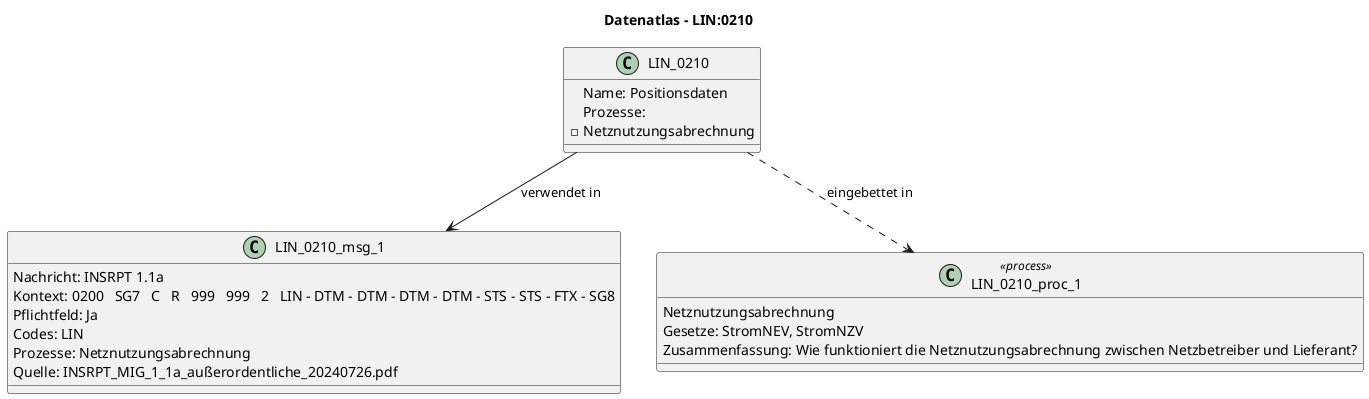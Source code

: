 @startuml
title Datenatlas – LIN:0210
class LIN_0210 {
  Name: Positionsdaten
  Prozesse:
    - Netznutzungsabrechnung
}
class LIN_0210_msg_1 {
  Nachricht: INSRPT 1.1a
  Kontext: 0200   SG7   C   R   999   999   2   LIN - DTM - DTM - DTM - DTM - STS - STS - FTX - SG8
  Pflichtfeld: Ja
  Codes: LIN
  Prozesse: Netznutzungsabrechnung
  Quelle: INSRPT_MIG_1_1a_außerordentliche_20240726.pdf
}
LIN_0210 --> LIN_0210_msg_1 : verwendet in
class LIN_0210_proc_1 <<process>> {
  Netznutzungsabrechnung
  Gesetze: StromNEV, StromNZV
  Zusammenfassung: Wie funktioniert die Netznutzungsabrechnung zwischen Netzbetreiber und Lieferant?
}
LIN_0210 ..> LIN_0210_proc_1 : eingebettet in
@enduml